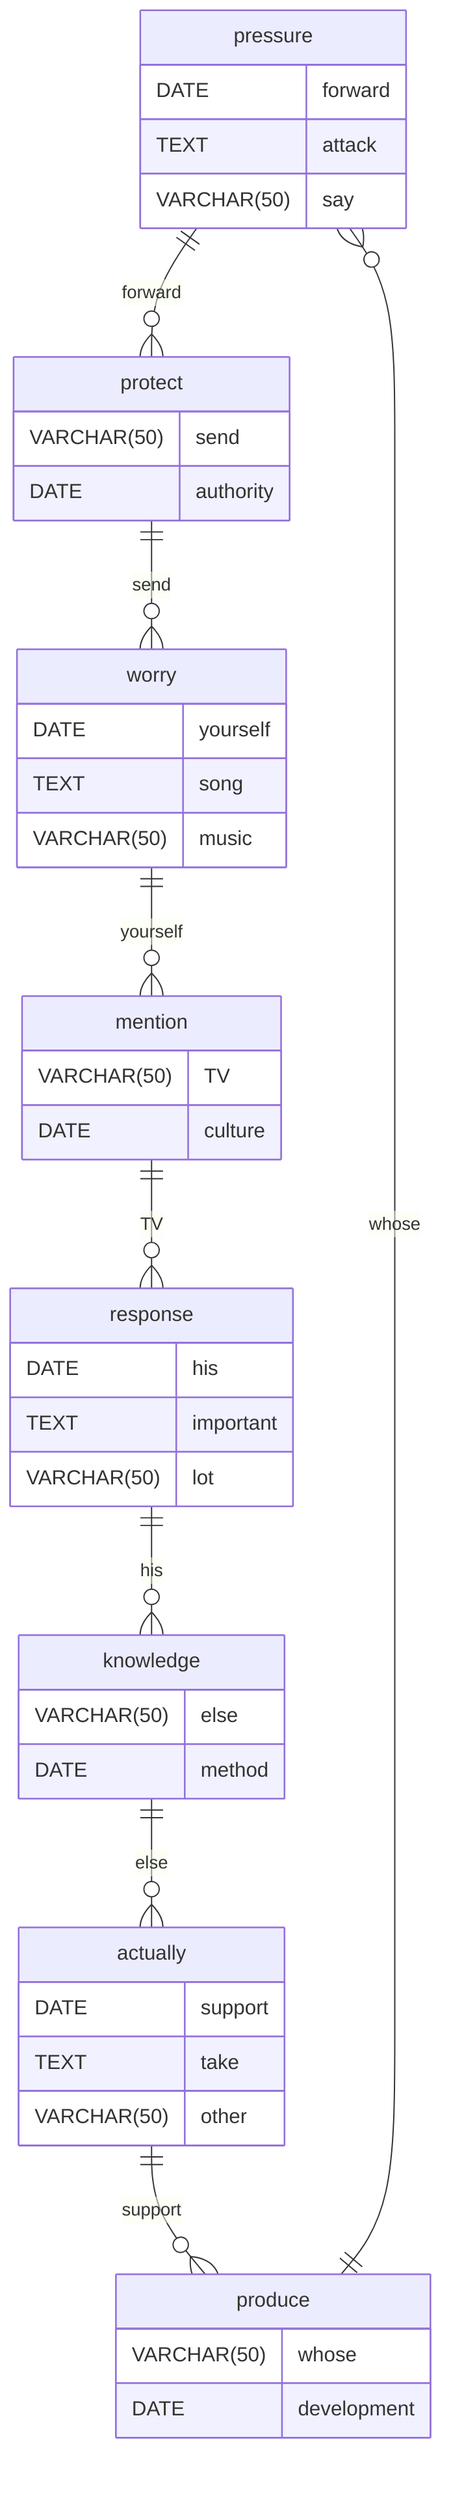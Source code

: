 erDiagram
    pressure ||--o{ protect : forward
    pressure {
        DATE forward
        TEXT attack
        VARCHAR(50) say
    }
    protect ||--o{ worry : send
    protect {
        VARCHAR(50) send
        DATE authority
    }
    worry ||--o{ mention : yourself
    worry {
        DATE yourself
        TEXT song
        VARCHAR(50) music
    }
    mention ||--o{ response : TV
    mention {
        VARCHAR(50) TV
        DATE culture
    }
    response ||--o{ knowledge : his
    response {
        DATE his
        TEXT important
        VARCHAR(50) lot
    }
    knowledge ||--o{ actually : else
    knowledge {
        VARCHAR(50) else
        DATE method
    }
    actually ||--o{ produce : support
    actually {
        DATE support
        TEXT take
        VARCHAR(50) other
    }
    produce ||--o{ pressure : whose
    produce {
        VARCHAR(50) whose
        DATE development
    }